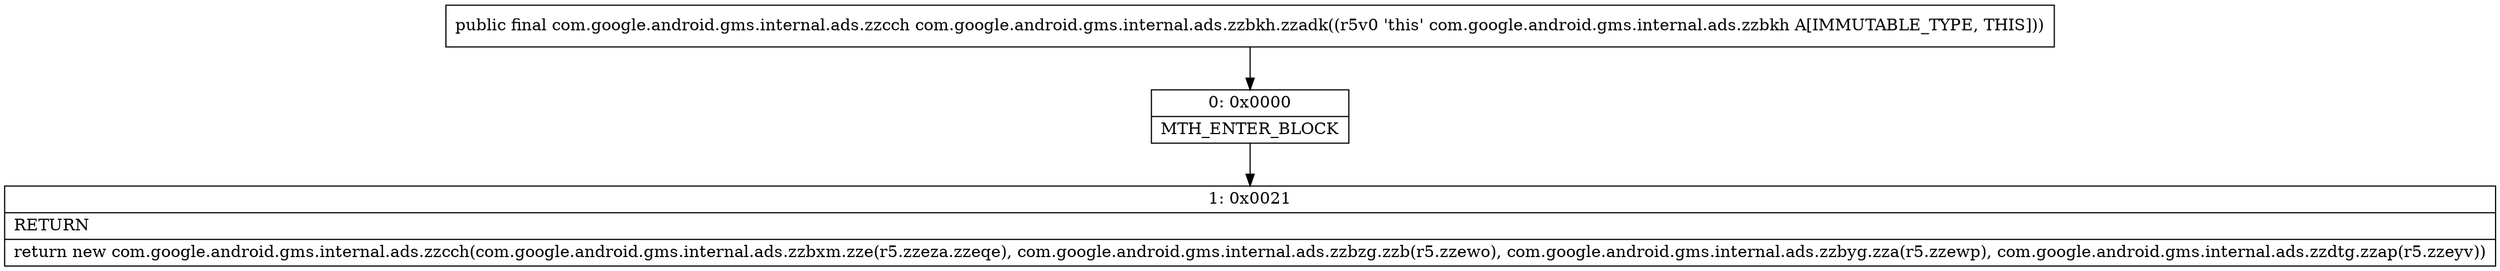 digraph "CFG forcom.google.android.gms.internal.ads.zzbkh.zzadk()Lcom\/google\/android\/gms\/internal\/ads\/zzcch;" {
Node_0 [shape=record,label="{0\:\ 0x0000|MTH_ENTER_BLOCK\l}"];
Node_1 [shape=record,label="{1\:\ 0x0021|RETURN\l|return new com.google.android.gms.internal.ads.zzcch(com.google.android.gms.internal.ads.zzbxm.zze(r5.zzeza.zzeqe), com.google.android.gms.internal.ads.zzbzg.zzb(r5.zzewo), com.google.android.gms.internal.ads.zzbyg.zza(r5.zzewp), com.google.android.gms.internal.ads.zzdtg.zzap(r5.zzeyv))\l}"];
MethodNode[shape=record,label="{public final com.google.android.gms.internal.ads.zzcch com.google.android.gms.internal.ads.zzbkh.zzadk((r5v0 'this' com.google.android.gms.internal.ads.zzbkh A[IMMUTABLE_TYPE, THIS])) }"];
MethodNode -> Node_0;
Node_0 -> Node_1;
}

